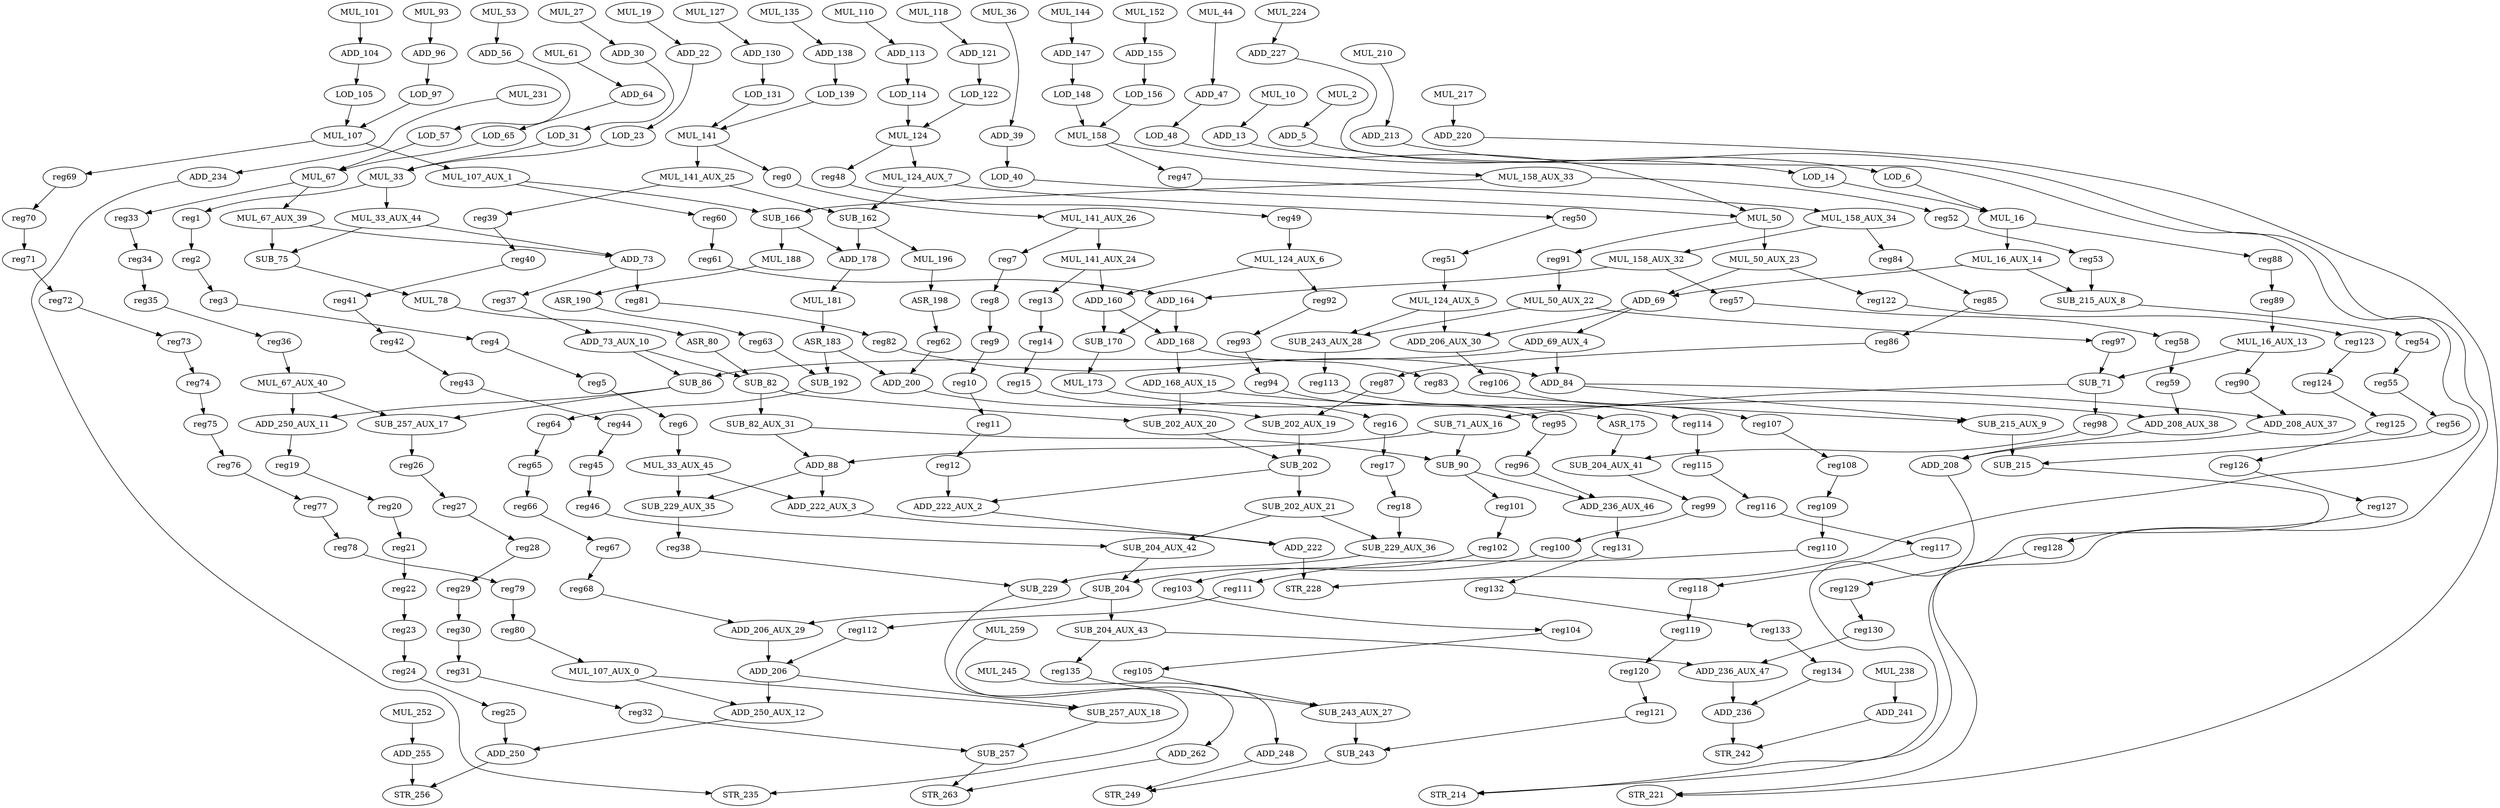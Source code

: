 digraph G {
    MUL_53;
    ADD_56;
    SUB_257_AUX_17;
    reg26;
    MUL_50_AUX_22;
    reg97;
    SUB_243_AUX_28;
    ADD_220;
    STR_221;
    MUL_16_AUX_13;
    reg90;
    SUB_71;
    MUL_124_AUX_6;
    ADD_160;
    reg92;
    MUL_252;
    ADD_255;
    MUL_127;
    ADD_130;
    MUL_238;
    ADD_241;
    SUB_229_AUX_36;
    SUB_229;
    MUL_107_AUX_1;
    reg60;
    SUB_166;
    MUL_141_AUX_25;
    reg39;
    SUB_162;
    MUL_245;
    ADD_248;
    ADD_168;
    SUB_170;
    ADD_147;
    LOD_148;
    MUL_118;
    ADD_121;
    SUB_243_AUX_27;
    SUB_243;
    SUB_90;
    ADD_236_AUX_46;
    reg101;
    LOD_156;
    MUL_158;
    MUL_158_AUX_33;
    reg47;
    MUL_124_AUX_5;
    ADD_206_AUX_30;
    ADD_113;
    LOD_114;
    reg113;
    ADD_13;
    LOD_14;
    STR_256;
    MUL_61;
    ADD_64;
    ADD_206_AUX_29;
    ADD_206;
    ADD_250;
    SUB_204_AUX_43;
    reg135;
    ADD_236_AUX_47;
    ASR_80;
    SUB_82;
    ADD_234;
    STR_235;
    ADD_250_AUX_12;
    SUB_257_AUX_18;
    MUL_16;
    LOD_105;
    MUL_107;
    LOD_57;
    MUL_67;
    reg33;
    MUL_67_AUX_39;
    SUB_257;
    STR_263;
    ADD_236;
    STR_242;
    ADD_262;
    SUB_204_AUX_42;
    SUB_204;
    ASR_198;
    reg62;
    MUL_217;
    MUL_124;
    reg48;
    MUL_124_AUX_7;
    ASR_175;
    SUB_204_AUX_41;
    MUL_141;
    reg0;
    MUL_16_AUX_14;
    SUB_215_AUX_8;
    ADD_69;
    ADD_208_AUX_38;
    ADD_208;
    reg52;
    MUL_33;
    reg1;
    MUL_33_AUX_44;
    MUL_10;
    ADD_222;
    STR_228;
    MUL_135;
    ADD_138;
    MUL_196;
    ADD_250_AUX_11;
    reg19;
    ADD_69_AUX_4;
    SUB_86;
    ADD_84;
    SUB_75;
    ADD_73;
    LOD_65;
    MUL_78;
    ADD_155;
    MUL_188;
    ASR_190;
    LOD_131;
    LOD_48;
    MUL_50;
    ADD_164;
    MUL_210;
    ADD_213;
    ADD_22;
    LOD_23;
    MUL_19;
    SUB_202_AUX_20;
    SUB_202;
    STR_249;
    ADD_208_AUX_37;
    MUL_67_AUX_40;
    MUL_158_AUX_32;
    reg57;
    reg131;
    LOD_122;
    ADD_178;
    MUL_181;
    ADD_222_AUX_2;
    SUB_202_AUX_21;
    MUL_33_AUX_45;
    SUB_229_AUX_35;
    ADD_222_AUX_3;
    MUL_50_AUX_23;
    reg122;
    MUL_259;
    MUL_141_AUX_24;
    reg13;
    SUB_215_AUX_9;
    reg106;
    reg50;
    MUL_152;
    LOD_97;
    reg98;
    SUB_71_AUX_16;
    ADD_88;
    MUL_173;
    LOD_6;
    MUL_93;
    ADD_96;
    MUL_44;
    ADD_47;
    reg99;
    MUL_36;
    ADD_39;
    ADD_104;
    ADD_73_AUX_10;
    MUL_2;
    ADD_5;
    LOD_40;
    reg83;
    ADD_168_AUX_15;
    MUL_231;
    SUB_82_AUX_31;
    MUL_144;
    ADD_30;
    LOD_31;
    STR_214;
    MUL_224;
    ADD_227;
    ADD_200;
    SUB_202_AUX_19;
    MUL_110;
    LOD_139;
    MUL_27;
    MUL_107_AUX_0;
    reg54;
    SUB_215;
    MUL_158_AUX_34;
    reg84;
    MUL_101;
    reg63;
    reg81;
    reg37;
    reg69;
    ASR_183;
    SUB_192;
    reg64;
    reg91;
    MUL_141_AUX_26;
    reg7;
    reg88;
    reg38;
    reg82;
    reg55;
    reg56;
    reg8;
    reg9;
    reg10;
    reg11;
    reg12;
    reg49;
    reg100;
    reg85;
    reg86;
    reg87;
    reg27;
    reg28;
    reg29;
    reg30;
    reg31;
    reg32;
    reg34;
    reg35;
    reg36;
    reg123;
    reg124;
    reg125;
    reg126;
    reg127;
    reg128;
    reg129;
    reg130;
    reg53;
    reg61;
    reg89;
    reg20;
    reg21;
    reg22;
    reg23;
    reg24;
    reg25;
    reg107;
    reg108;
    reg109;
    reg110;
    reg111;
    reg112;
    reg70;
    reg71;
    reg72;
    reg73;
    reg74;
    reg75;
    reg76;
    reg77;
    reg78;
    reg79;
    reg80;
    reg114;
    reg115;
    reg116;
    reg117;
    reg118;
    reg119;
    reg120;
    reg121;
    reg58;
    reg59;
    reg14;
    reg15;
    reg16;
    reg17;
    reg18;
    reg93;
    reg94;
    reg95;
    reg96;
    reg40;
    reg41;
    reg42;
    reg43;
    reg44;
    reg45;
    reg46;
    reg51;
    reg2;
    reg3;
    reg4;
    reg5;
    reg6;
    reg65;
    reg66;
    reg67;
    reg68;
    reg102;
    reg103;
    reg104;
    reg105;
    reg132;
    reg133;
    reg134;
    MUL_53 -> ADD_56 [weight=0];
    ADD_56 -> LOD_57 [weight=0];
    SUB_257_AUX_17 -> reg26 [weight=2];
    reg26 -> reg27 [weight=0];
    MUL_50_AUX_22 -> reg97 [weight=0];
    MUL_50_AUX_22 -> SUB_243_AUX_28 [weight=0];
    reg97 -> SUB_71 [weight=0];
    SUB_243_AUX_28 -> reg113 [weight=3];
    ADD_220 -> STR_221 [weight=0];
    MUL_16_AUX_13 -> reg90 [weight=0];
    MUL_16_AUX_13 -> SUB_71 [weight=0];
    reg90 -> ADD_208_AUX_37 [weight=0];
    SUB_71 -> reg98 [weight=5];
    SUB_71 -> SUB_71_AUX_16 [weight=0];
    MUL_124_AUX_6 -> ADD_160 [weight=0];
    MUL_124_AUX_6 -> reg92 [weight=0];
    ADD_160 -> ADD_168 [weight=0];
    ADD_160 -> SUB_170 [weight=6];
    reg92 -> reg93 [weight=0];
    MUL_252 -> ADD_255 [weight=2];
    ADD_255 -> STR_256 [weight=3];
    MUL_127 -> ADD_130 [weight=0];
    ADD_130 -> LOD_131 [weight=0];
    MUL_238 -> ADD_241 [weight=2];
    ADD_241 -> STR_242 [weight=0];
    SUB_229_AUX_36 -> SUB_229 [weight=4];
    SUB_229 -> STR_235 [weight=0];
    MUL_107_AUX_1 -> reg60 [weight=0];
    MUL_107_AUX_1 -> SUB_166 [weight=0];
    reg60 -> reg61 [weight=0];
    SUB_166 -> MUL_188 [weight=7];
    SUB_166 -> ADD_178 [weight=0];
    MUL_141_AUX_25 -> reg39 [weight=0];
    MUL_141_AUX_25 -> SUB_162 [weight=0];
    reg39 -> reg40 [weight=0];
    SUB_162 -> ADD_178 [weight=10];
    SUB_162 -> MUL_196 [weight=0];
    MUL_245 -> ADD_248 [weight=0];
    ADD_248 -> STR_249 [weight=0];
    ADD_168 -> reg83 [weight=0];
    ADD_168 -> ADD_168_AUX_15 [weight=0];
    SUB_170 -> MUL_173 [weight=0];
    ADD_147 -> LOD_148 [weight=0];
    LOD_148 -> MUL_158 [weight=4];
    MUL_118 -> ADD_121 [weight=0];
    ADD_121 -> LOD_122 [weight=0];
    SUB_243_AUX_27 -> SUB_243 [weight=7];
    SUB_243 -> STR_249 [weight=0];
    SUB_90 -> ADD_236_AUX_46 [weight=0];
    SUB_90 -> reg101 [weight=0];
    ADD_236_AUX_46 -> reg131 [weight=7];
    reg101 -> reg102 [weight=0];
    LOD_156 -> MUL_158 [weight=4];
    MUL_158 -> MUL_158_AUX_33 [weight=0];
    MUL_158 -> reg47 [weight=0];
    MUL_158_AUX_33 -> reg52 [weight=0];
    MUL_158_AUX_33 -> SUB_166 [weight=0];
    reg47 -> MUL_158_AUX_34 [weight=0];
    MUL_124_AUX_5 -> ADD_206_AUX_30 [weight=7];
    MUL_124_AUX_5 -> SUB_243_AUX_28 [weight=0];
    ADD_206_AUX_30 -> reg106 [weight=0];
    ADD_113 -> LOD_114 [weight=0];
    LOD_114 -> MUL_124 [weight=2];
    reg113 -> reg114 [weight=0];
    ADD_13 -> LOD_14 [weight=0];
    LOD_14 -> MUL_16 [weight=0];
    MUL_61 -> ADD_64 [weight=0];
    ADD_64 -> LOD_65 [weight=0];
    ADD_206_AUX_29 -> ADD_206 [weight=7];
    ADD_206 -> ADD_250_AUX_12 [weight=1];
    ADD_206 -> SUB_257_AUX_18 [weight=0];
    ADD_250 -> STR_256 [weight=1];
    SUB_204_AUX_43 -> reg135 [weight=0];
    SUB_204_AUX_43 -> ADD_236_AUX_47 [weight=0];
    reg135 -> SUB_243_AUX_27 [weight=0];
    ADD_236_AUX_47 -> ADD_236 [weight=5];
    ASR_80 -> SUB_82 [weight=0];
    SUB_82 -> SUB_202_AUX_20 [weight=0];
    SUB_82 -> SUB_82_AUX_31 [weight=5];
    ADD_234 -> STR_235 [weight=0];
    ADD_250_AUX_12 -> ADD_250 [weight=0];
    SUB_257_AUX_18 -> SUB_257 [weight=0];
    MUL_16 -> reg88 [weight=0];
    MUL_16 -> MUL_16_AUX_14 [weight=4];
    LOD_105 -> MUL_107 [weight=0];
    MUL_107 -> MUL_107_AUX_1 [weight=5];
    MUL_107 -> reg69 [weight=0];
    LOD_57 -> MUL_67 [weight=1];
    MUL_67 -> reg33 [weight=0];
    MUL_67 -> MUL_67_AUX_39 [weight=0];
    reg33 -> reg34 [weight=0];
    MUL_67_AUX_39 -> SUB_75 [weight=2];
    MUL_67_AUX_39 -> ADD_73 [weight=0];
    SUB_257 -> STR_263 [weight=0];
    ADD_236 -> STR_242 [weight=1];
    ADD_262 -> STR_263 [weight=0];
    SUB_204_AUX_42 -> SUB_204 [weight=0];
    SUB_204 -> ADD_206_AUX_29 [weight=0];
    SUB_204 -> SUB_204_AUX_43 [weight=2];
    ASR_198 -> reg62 [weight=0];
    reg62 -> ADD_200 [weight=6];
    MUL_217 -> ADD_220 [weight=0];
    MUL_124 -> reg48 [weight=1];
    MUL_124 -> MUL_124_AUX_7 [weight=1];
    reg48 -> reg49 [weight=0];
    MUL_124_AUX_7 -> SUB_162 [weight=0];
    MUL_124_AUX_7 -> reg50 [weight=0];
    ASR_175 -> SUB_204_AUX_41 [weight=0];
    SUB_204_AUX_41 -> reg99 [weight=0];
    MUL_141 -> reg0 [weight=0];
    MUL_141 -> MUL_141_AUX_25 [weight=8];
    reg0 -> MUL_141_AUX_26 [weight=0];
    MUL_16_AUX_14 -> SUB_215_AUX_8 [weight=0];
    MUL_16_AUX_14 -> ADD_69 [weight=0];
    SUB_215_AUX_8 -> reg54 [weight=0];
    ADD_69 -> ADD_69_AUX_4 [weight=0];
    ADD_69 -> ADD_206_AUX_30 [weight=4];
    ADD_208_AUX_38 -> ADD_208 [weight=4];
    ADD_208 -> STR_214 [weight=0];
    reg52 -> reg53 [weight=0];
    MUL_33 -> reg1 [weight=1];
    MUL_33 -> MUL_33_AUX_44 [weight=2];
    reg1 -> reg2 [weight=1];
    MUL_33_AUX_44 -> ADD_73 [weight=0];
    MUL_33_AUX_44 -> SUB_75 [weight=0];
    MUL_10 -> ADD_13 [weight=0];
    ADD_222 -> STR_228 [weight=6];
    MUL_135 -> ADD_138 [weight=0];
    ADD_138 -> LOD_139 [weight=0];
    MUL_196 -> ASR_198 [weight=0];
    ADD_250_AUX_11 -> reg19 [weight=0];
    reg19 -> reg20 [weight=0];
    ADD_69_AUX_4 -> SUB_86 [weight=9];
    ADD_69_AUX_4 -> ADD_84 [weight=8];
    SUB_86 -> ADD_250_AUX_11 [weight=0];
    SUB_86 -> SUB_257_AUX_17 [weight=0];
    ADD_84 -> ADD_208_AUX_37 [weight=0];
    ADD_84 -> SUB_215_AUX_9 [weight=0];
    SUB_75 -> MUL_78 [weight=0];
    ADD_73 -> reg81 [weight=4];
    ADD_73 -> reg37 [weight=0];
    LOD_65 -> MUL_67 [weight=1];
    MUL_78 -> ASR_80 [weight=0];
    ADD_155 -> LOD_156 [weight=0];
    MUL_188 -> ASR_190 [weight=0];
    ASR_190 -> reg63 [weight=0];
    LOD_131 -> MUL_141 [weight=0];
    LOD_48 -> MUL_50 [weight=0];
    MUL_50 -> MUL_50_AUX_23 [weight=6];
    MUL_50 -> reg91 [weight=0];
    ADD_164 -> SUB_170 [weight=6];
    ADD_164 -> ADD_168 [weight=2];
    MUL_210 -> ADD_213 [weight=0];
    ADD_213 -> STR_214 [weight=0];
    ADD_22 -> LOD_23 [weight=0];
    LOD_23 -> MUL_33 [weight=1];
    MUL_19 -> ADD_22 [weight=0];
    SUB_202_AUX_20 -> SUB_202 [weight=0];
    SUB_202 -> ADD_222_AUX_2 [weight=0];
    SUB_202 -> SUB_202_AUX_21 [weight=8];
    ADD_208_AUX_37 -> ADD_208 [weight=4];
    MUL_67_AUX_40 -> ADD_250_AUX_11 [weight=1];
    MUL_67_AUX_40 -> SUB_257_AUX_17 [weight=0];
    MUL_158_AUX_32 -> ADD_164 [weight=0];
    MUL_158_AUX_32 -> reg57 [weight=0];
    reg57 -> reg58 [weight=0];
    reg131 -> reg132 [weight=0];
    LOD_122 -> MUL_124 [weight=1];
    ADD_178 -> MUL_181 [weight=0];
    MUL_181 -> ASR_183 [weight=5];
    ADD_222_AUX_2 -> ADD_222 [weight=0];
    SUB_202_AUX_21 -> SUB_229_AUX_36 [weight=0];
    SUB_202_AUX_21 -> SUB_204_AUX_42 [weight=0];
    MUL_33_AUX_45 -> SUB_229_AUX_35 [weight=1];
    MUL_33_AUX_45 -> ADD_222_AUX_3 [weight=0];
    SUB_229_AUX_35 -> reg38 [weight=3];
    ADD_222_AUX_3 -> ADD_222 [weight=0];
    MUL_50_AUX_23 -> ADD_69 [weight=0];
    MUL_50_AUX_23 -> reg122 [weight=0];
    reg122 -> reg123 [weight=0];
    MUL_259 -> ADD_262 [weight=0];
    MUL_141_AUX_24 -> ADD_160 [weight=0];
    MUL_141_AUX_24 -> reg13 [weight=0];
    reg13 -> reg14 [weight=0];
    SUB_215_AUX_9 -> SUB_215 [weight=9];
    reg106 -> reg107 [weight=0];
    reg50 -> reg51 [weight=0];
    MUL_152 -> ADD_155 [weight=0];
    LOD_97 -> MUL_107 [weight=0];
    reg98 -> SUB_204_AUX_41 [weight=0];
    SUB_71_AUX_16 -> SUB_90 [weight=2];
    SUB_71_AUX_16 -> ADD_88 [weight=0];
    ADD_88 -> SUB_229_AUX_35 [weight=0];
    ADD_88 -> ADD_222_AUX_3 [weight=2];
    MUL_173 -> ASR_175 [weight=0];
    LOD_6 -> MUL_16 [weight=0];
    MUL_93 -> ADD_96 [weight=0];
    ADD_96 -> LOD_97 [weight=0];
    MUL_44 -> ADD_47 [weight=0];
    ADD_47 -> LOD_48 [weight=0];
    reg99 -> reg100 [weight=0];
    MUL_36 -> ADD_39 [weight=0];
    ADD_39 -> LOD_40 [weight=1];
    ADD_104 -> LOD_105 [weight=0];
    ADD_73_AUX_10 -> SUB_82 [weight=5];
    ADD_73_AUX_10 -> SUB_86 [weight=4];
    MUL_2 -> ADD_5 [weight=0];
    ADD_5 -> LOD_6 [weight=0];
    LOD_40 -> MUL_50 [weight=0];
    reg83 -> SUB_215_AUX_9 [weight=0];
    ADD_168_AUX_15 -> SUB_202_AUX_20 [weight=5];
    ADD_168_AUX_15 -> ADD_208_AUX_38 [weight=0];
    MUL_231 -> ADD_234 [weight=0];
    SUB_82_AUX_31 -> ADD_88 [weight=0];
    SUB_82_AUX_31 -> SUB_90 [weight=2];
    MUL_144 -> ADD_147 [weight=0];
    ADD_30 -> LOD_31 [weight=0];
    LOD_31 -> MUL_33 [weight=2];
    MUL_224 -> ADD_227 [weight=0];
    ADD_227 -> STR_228 [weight=0];
    ADD_200 -> SUB_202_AUX_19 [weight=0];
    SUB_202_AUX_19 -> SUB_202 [weight=5];
    MUL_110 -> ADD_113 [weight=0];
    LOD_139 -> MUL_141 [weight=0];
    MUL_27 -> ADD_30 [weight=0];
    MUL_107_AUX_0 -> ADD_250_AUX_12 [weight=0];
    MUL_107_AUX_0 -> SUB_257_AUX_18 [weight=0];
    reg54 -> reg55 [weight=0];
    SUB_215 -> STR_221 [weight=0];
    MUL_158_AUX_34 -> reg84 [weight=0];
    MUL_158_AUX_34 -> MUL_158_AUX_32 [weight=2];
    reg84 -> reg85 [weight=0];
    MUL_101 -> ADD_104 [weight=0];
    reg63 -> SUB_192 [weight=0];
    reg81 -> reg82 [weight=0];
    reg37 -> ADD_73_AUX_10 [weight=0];
    reg69 -> reg70 [weight=0];
    ASR_183 -> SUB_192 [weight=0];
    ASR_183 -> ADD_200 [weight=0];
    SUB_192 -> reg64 [weight=0];
    reg64 -> reg65 [weight=0];
    reg91 -> MUL_50_AUX_22 [weight=1];
    MUL_141_AUX_26 -> reg7 [weight=0];
    MUL_141_AUX_26 -> MUL_141_AUX_24 [weight=10];
    reg7 -> reg8 [weight=0];
    reg88 -> reg89 [weight=0];
    reg38 -> SUB_229 [weight=0];
    reg82 -> ADD_84 [weight=1];
    reg55 -> reg56 [weight=0];
    reg56 -> SUB_215 [weight=0];
    reg8 -> reg9 [weight=0];
    reg9 -> reg10 [weight=0];
    reg10 -> reg11 [weight=0];
    reg11 -> reg12 [weight=0];
    reg12 -> ADD_222_AUX_2 [weight=5];
    reg49 -> MUL_124_AUX_6 [weight=5];
    reg100 -> SUB_204 [weight=0];
    reg85 -> reg86 [weight=0];
    reg86 -> reg87 [weight=0];
    reg87 -> SUB_202_AUX_19 [weight=0];
    reg27 -> reg28 [weight=0];
    reg28 -> reg29 [weight=0];
    reg29 -> reg30 [weight=0];
    reg30 -> reg31 [weight=0];
    reg31 -> reg32 [weight=0];
    reg32 -> SUB_257 [weight=0];
    reg34 -> reg35 [weight=0];
    reg35 -> reg36 [weight=0];
    reg36 -> MUL_67_AUX_40 [weight=0];
    reg123 -> reg124 [weight=0];
    reg124 -> reg125 [weight=0];
    reg125 -> reg126 [weight=0];
    reg126 -> reg127 [weight=0];
    reg127 -> reg128 [weight=0];
    reg128 -> reg129 [weight=0];
    reg129 -> reg130 [weight=0];
    reg130 -> ADD_236_AUX_47 [weight=0];
    reg53 -> SUB_215_AUX_8 [weight=6];
    reg61 -> ADD_164 [weight=0];
    reg89 -> MUL_16_AUX_13 [weight=4];
    reg20 -> reg21 [weight=0];
    reg21 -> reg22 [weight=1];
    reg22 -> reg23 [weight=0];
    reg23 -> reg24 [weight=0];
    reg24 -> reg25 [weight=0];
    reg25 -> ADD_250 [weight=0];
    reg107 -> reg108 [weight=0];
    reg108 -> reg109 [weight=0];
    reg109 -> reg110 [weight=1];
    reg110 -> reg111 [weight=0];
    reg111 -> reg112 [weight=0];
    reg112 -> ADD_206 [weight=0];
    reg70 -> reg71 [weight=0];
    reg71 -> reg72 [weight=0];
    reg72 -> reg73 [weight=0];
    reg73 -> reg74 [weight=0];
    reg74 -> reg75 [weight=0];
    reg75 -> reg76 [weight=0];
    reg76 -> reg77 [weight=0];
    reg77 -> reg78 [weight=0];
    reg78 -> reg79 [weight=0];
    reg79 -> reg80 [weight=1];
    reg80 -> MUL_107_AUX_0 [weight=0];
    reg114 -> reg115 [weight=1];
    reg115 -> reg116 [weight=0];
    reg116 -> reg117 [weight=0];
    reg117 -> reg118 [weight=0];
    reg118 -> reg119 [weight=0];
    reg119 -> reg120 [weight=0];
    reg120 -> reg121 [weight=0];
    reg121 -> SUB_243 [weight=0];
    reg58 -> reg59 [weight=0];
    reg59 -> ADD_208_AUX_38 [weight=0];
    reg14 -> reg15 [weight=0];
    reg15 -> reg16 [weight=0];
    reg16 -> reg17 [weight=0];
    reg17 -> reg18 [weight=0];
    reg18 -> SUB_229_AUX_36 [weight=2];
    reg93 -> reg94 [weight=0];
    reg94 -> reg95 [weight=0];
    reg95 -> reg96 [weight=0];
    reg96 -> ADD_236_AUX_46 [weight=0];
    reg40 -> reg41 [weight=0];
    reg41 -> reg42 [weight=0];
    reg42 -> reg43 [weight=0];
    reg43 -> reg44 [weight=0];
    reg44 -> reg45 [weight=0];
    reg45 -> reg46 [weight=0];
    reg46 -> SUB_204_AUX_42 [weight=0];
    reg51 -> MUL_124_AUX_5 [weight=1];
    reg2 -> reg3 [weight=0];
    reg3 -> reg4 [weight=0];
    reg4 -> reg5 [weight=0];
    reg5 -> reg6 [weight=0];
    reg6 -> MUL_33_AUX_45 [weight=8];
    reg65 -> reg66 [weight=0];
    reg66 -> reg67 [weight=0];
    reg67 -> reg68 [weight=0];
    reg68 -> ADD_206_AUX_29 [weight=0];
    reg102 -> reg103 [weight=0];
    reg103 -> reg104 [weight=0];
    reg104 -> reg105 [weight=0];
    reg105 -> SUB_243_AUX_27 [weight=0];
    reg132 -> reg133 [weight=0];
    reg133 -> reg134 [weight=0];
    reg134 -> ADD_236 [weight=0];
}

